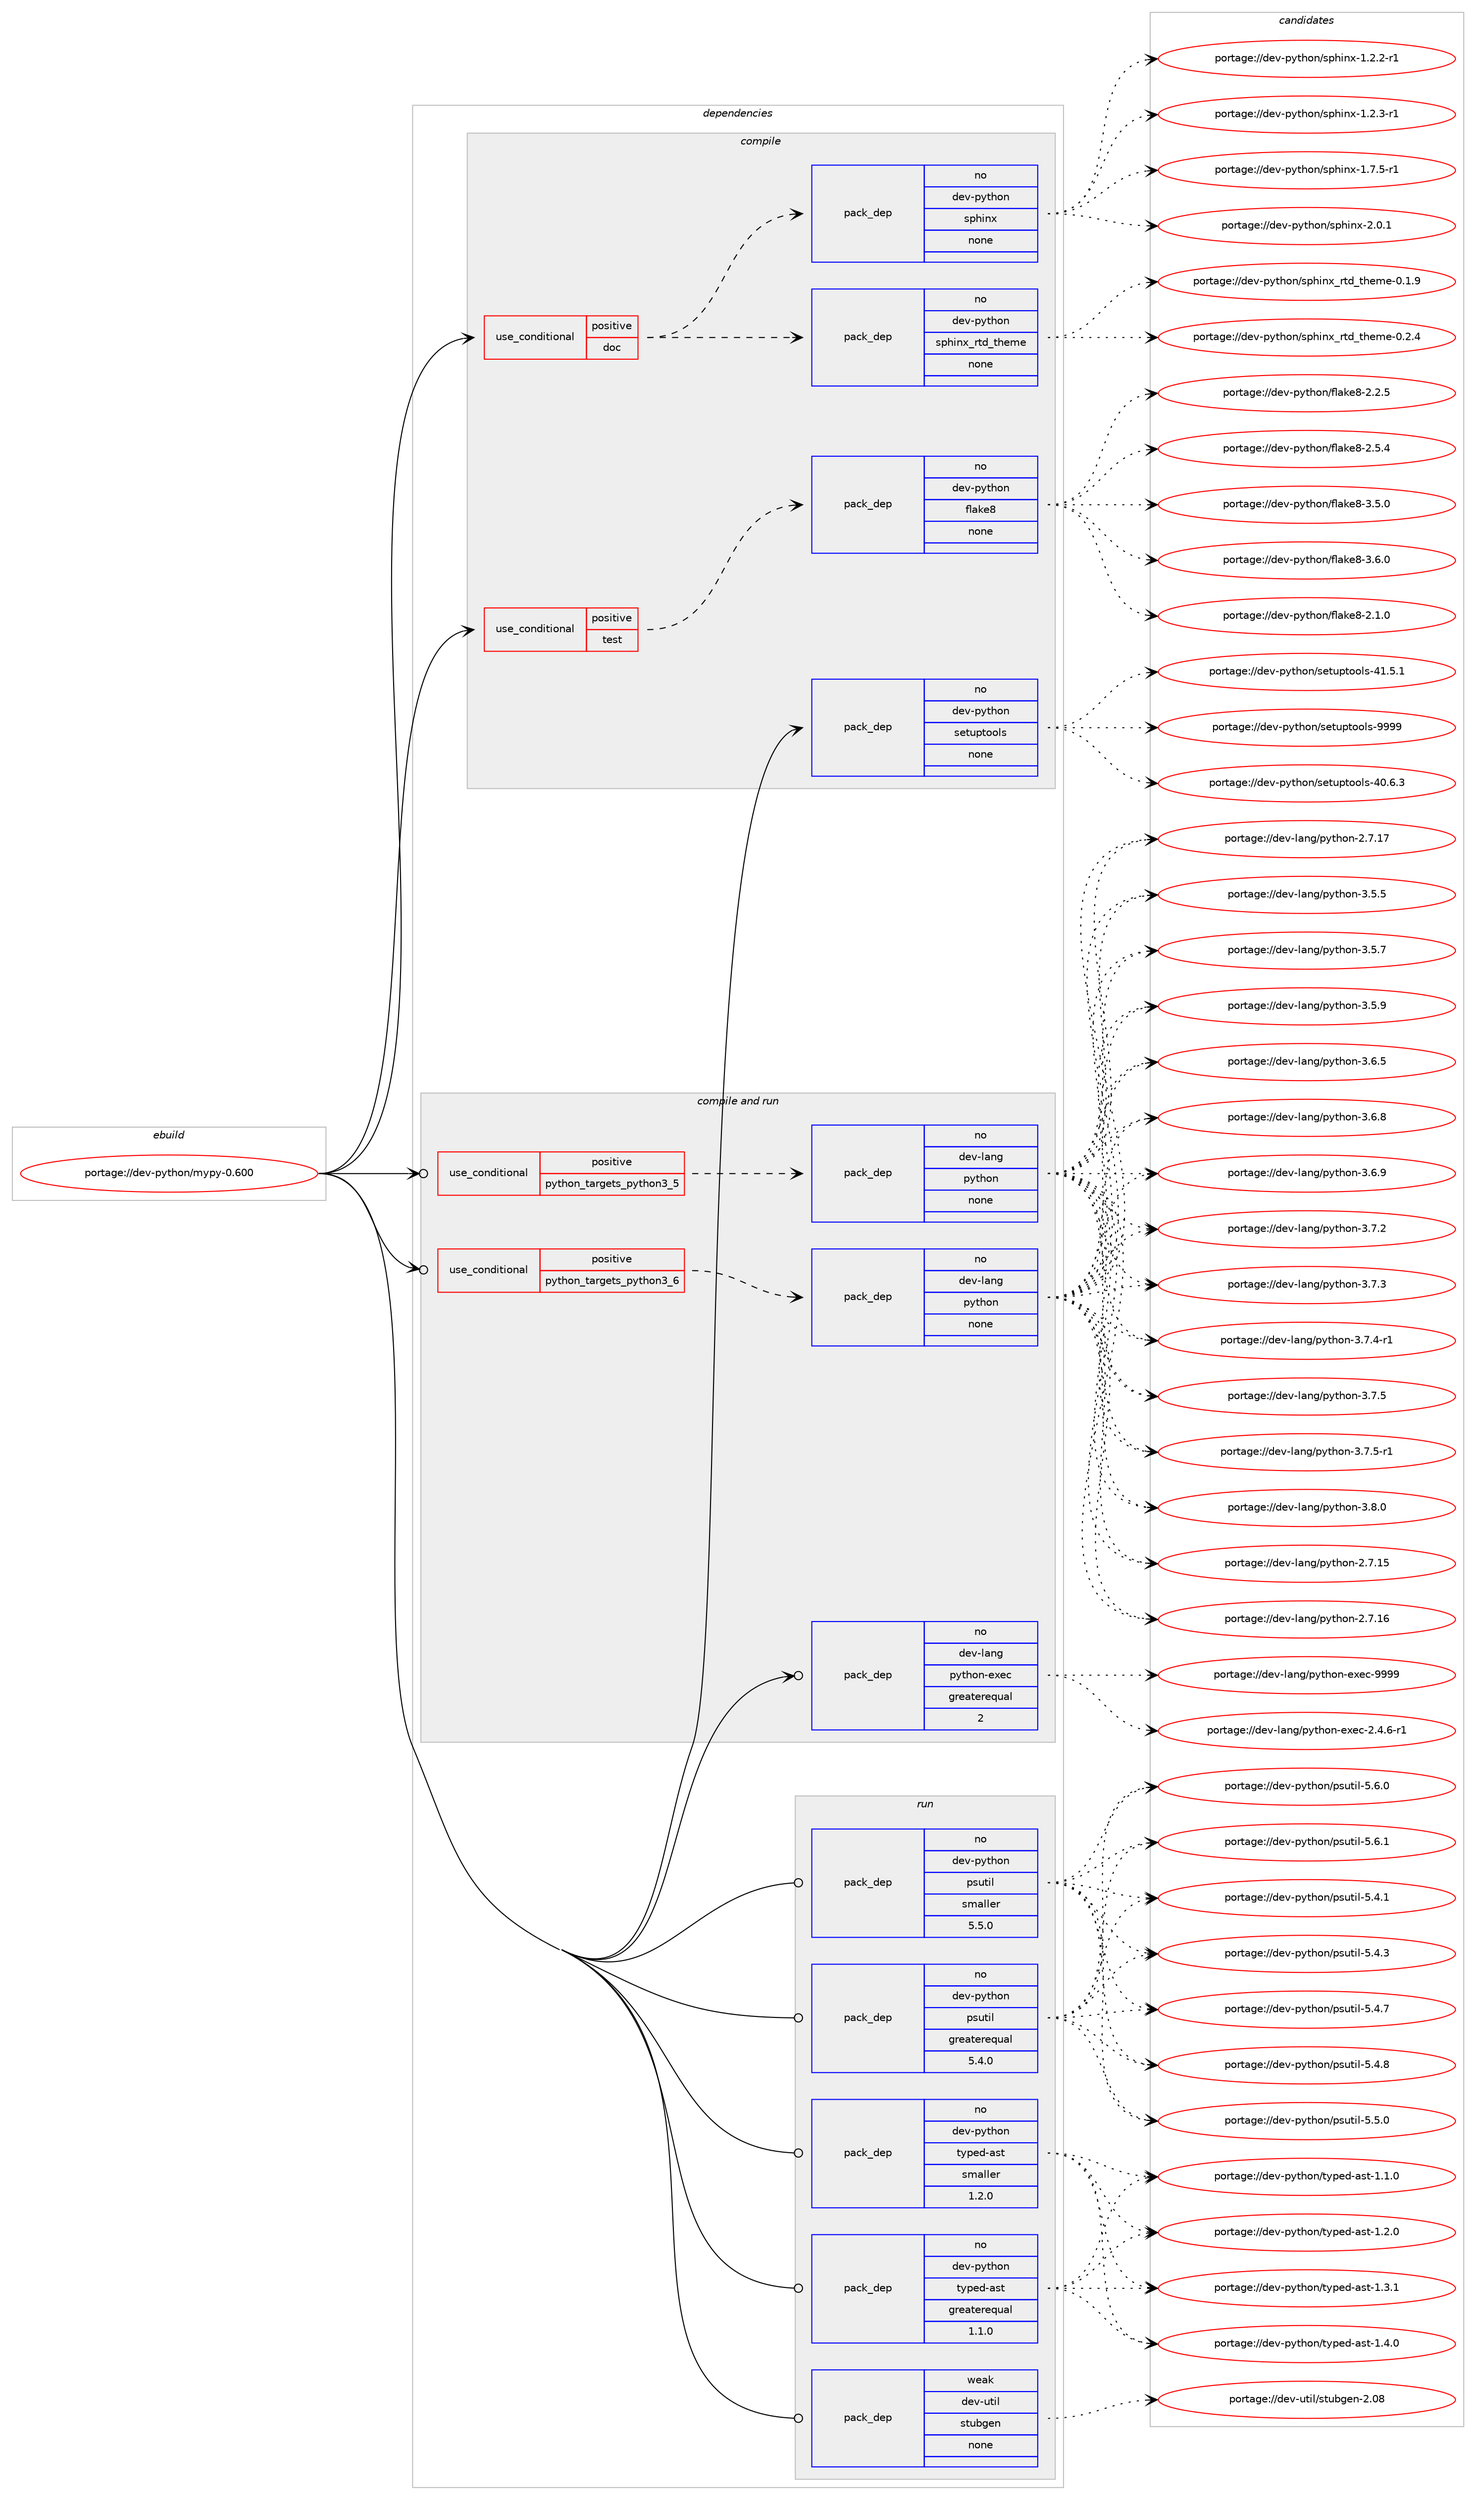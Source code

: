 digraph prolog {

# *************
# Graph options
# *************

newrank=true;
concentrate=true;
compound=true;
graph [rankdir=LR,fontname=Helvetica,fontsize=10,ranksep=1.5];#, ranksep=2.5, nodesep=0.2];
edge  [arrowhead=vee];
node  [fontname=Helvetica,fontsize=10];

# **********
# The ebuild
# **********

subgraph cluster_leftcol {
color=gray;
rank=same;
label=<<i>ebuild</i>>;
id [label="portage://dev-python/mypy-0.600", color=red, width=4, href="../dev-python/mypy-0.600.svg"];
}

# ****************
# The dependencies
# ****************

subgraph cluster_midcol {
color=gray;
label=<<i>dependencies</i>>;
subgraph cluster_compile {
fillcolor="#eeeeee";
style=filled;
label=<<i>compile</i>>;
subgraph cond32046 {
dependency150311 [label=<<TABLE BORDER="0" CELLBORDER="1" CELLSPACING="0" CELLPADDING="4"><TR><TD ROWSPAN="3" CELLPADDING="10">use_conditional</TD></TR><TR><TD>positive</TD></TR><TR><TD>doc</TD></TR></TABLE>>, shape=none, color=red];
subgraph pack114939 {
dependency150312 [label=<<TABLE BORDER="0" CELLBORDER="1" CELLSPACING="0" CELLPADDING="4" WIDTH="220"><TR><TD ROWSPAN="6" CELLPADDING="30">pack_dep</TD></TR><TR><TD WIDTH="110">no</TD></TR><TR><TD>dev-python</TD></TR><TR><TD>sphinx</TD></TR><TR><TD>none</TD></TR><TR><TD></TD></TR></TABLE>>, shape=none, color=blue];
}
dependency150311:e -> dependency150312:w [weight=20,style="dashed",arrowhead="vee"];
subgraph pack114940 {
dependency150313 [label=<<TABLE BORDER="0" CELLBORDER="1" CELLSPACING="0" CELLPADDING="4" WIDTH="220"><TR><TD ROWSPAN="6" CELLPADDING="30">pack_dep</TD></TR><TR><TD WIDTH="110">no</TD></TR><TR><TD>dev-python</TD></TR><TR><TD>sphinx_rtd_theme</TD></TR><TR><TD>none</TD></TR><TR><TD></TD></TR></TABLE>>, shape=none, color=blue];
}
dependency150311:e -> dependency150313:w [weight=20,style="dashed",arrowhead="vee"];
}
id:e -> dependency150311:w [weight=20,style="solid",arrowhead="vee"];
subgraph cond32047 {
dependency150314 [label=<<TABLE BORDER="0" CELLBORDER="1" CELLSPACING="0" CELLPADDING="4"><TR><TD ROWSPAN="3" CELLPADDING="10">use_conditional</TD></TR><TR><TD>positive</TD></TR><TR><TD>test</TD></TR></TABLE>>, shape=none, color=red];
subgraph pack114941 {
dependency150315 [label=<<TABLE BORDER="0" CELLBORDER="1" CELLSPACING="0" CELLPADDING="4" WIDTH="220"><TR><TD ROWSPAN="6" CELLPADDING="30">pack_dep</TD></TR><TR><TD WIDTH="110">no</TD></TR><TR><TD>dev-python</TD></TR><TR><TD>flake8</TD></TR><TR><TD>none</TD></TR><TR><TD></TD></TR></TABLE>>, shape=none, color=blue];
}
dependency150314:e -> dependency150315:w [weight=20,style="dashed",arrowhead="vee"];
}
id:e -> dependency150314:w [weight=20,style="solid",arrowhead="vee"];
subgraph pack114942 {
dependency150316 [label=<<TABLE BORDER="0" CELLBORDER="1" CELLSPACING="0" CELLPADDING="4" WIDTH="220"><TR><TD ROWSPAN="6" CELLPADDING="30">pack_dep</TD></TR><TR><TD WIDTH="110">no</TD></TR><TR><TD>dev-python</TD></TR><TR><TD>setuptools</TD></TR><TR><TD>none</TD></TR><TR><TD></TD></TR></TABLE>>, shape=none, color=blue];
}
id:e -> dependency150316:w [weight=20,style="solid",arrowhead="vee"];
}
subgraph cluster_compileandrun {
fillcolor="#eeeeee";
style=filled;
label=<<i>compile and run</i>>;
subgraph cond32048 {
dependency150317 [label=<<TABLE BORDER="0" CELLBORDER="1" CELLSPACING="0" CELLPADDING="4"><TR><TD ROWSPAN="3" CELLPADDING="10">use_conditional</TD></TR><TR><TD>positive</TD></TR><TR><TD>python_targets_python3_5</TD></TR></TABLE>>, shape=none, color=red];
subgraph pack114943 {
dependency150318 [label=<<TABLE BORDER="0" CELLBORDER="1" CELLSPACING="0" CELLPADDING="4" WIDTH="220"><TR><TD ROWSPAN="6" CELLPADDING="30">pack_dep</TD></TR><TR><TD WIDTH="110">no</TD></TR><TR><TD>dev-lang</TD></TR><TR><TD>python</TD></TR><TR><TD>none</TD></TR><TR><TD></TD></TR></TABLE>>, shape=none, color=blue];
}
dependency150317:e -> dependency150318:w [weight=20,style="dashed",arrowhead="vee"];
}
id:e -> dependency150317:w [weight=20,style="solid",arrowhead="odotvee"];
subgraph cond32049 {
dependency150319 [label=<<TABLE BORDER="0" CELLBORDER="1" CELLSPACING="0" CELLPADDING="4"><TR><TD ROWSPAN="3" CELLPADDING="10">use_conditional</TD></TR><TR><TD>positive</TD></TR><TR><TD>python_targets_python3_6</TD></TR></TABLE>>, shape=none, color=red];
subgraph pack114944 {
dependency150320 [label=<<TABLE BORDER="0" CELLBORDER="1" CELLSPACING="0" CELLPADDING="4" WIDTH="220"><TR><TD ROWSPAN="6" CELLPADDING="30">pack_dep</TD></TR><TR><TD WIDTH="110">no</TD></TR><TR><TD>dev-lang</TD></TR><TR><TD>python</TD></TR><TR><TD>none</TD></TR><TR><TD></TD></TR></TABLE>>, shape=none, color=blue];
}
dependency150319:e -> dependency150320:w [weight=20,style="dashed",arrowhead="vee"];
}
id:e -> dependency150319:w [weight=20,style="solid",arrowhead="odotvee"];
subgraph pack114945 {
dependency150321 [label=<<TABLE BORDER="0" CELLBORDER="1" CELLSPACING="0" CELLPADDING="4" WIDTH="220"><TR><TD ROWSPAN="6" CELLPADDING="30">pack_dep</TD></TR><TR><TD WIDTH="110">no</TD></TR><TR><TD>dev-lang</TD></TR><TR><TD>python-exec</TD></TR><TR><TD>greaterequal</TD></TR><TR><TD>2</TD></TR></TABLE>>, shape=none, color=blue];
}
id:e -> dependency150321:w [weight=20,style="solid",arrowhead="odotvee"];
}
subgraph cluster_run {
fillcolor="#eeeeee";
style=filled;
label=<<i>run</i>>;
subgraph pack114946 {
dependency150322 [label=<<TABLE BORDER="0" CELLBORDER="1" CELLSPACING="0" CELLPADDING="4" WIDTH="220"><TR><TD ROWSPAN="6" CELLPADDING="30">pack_dep</TD></TR><TR><TD WIDTH="110">no</TD></TR><TR><TD>dev-python</TD></TR><TR><TD>psutil</TD></TR><TR><TD>greaterequal</TD></TR><TR><TD>5.4.0</TD></TR></TABLE>>, shape=none, color=blue];
}
id:e -> dependency150322:w [weight=20,style="solid",arrowhead="odot"];
subgraph pack114947 {
dependency150323 [label=<<TABLE BORDER="0" CELLBORDER="1" CELLSPACING="0" CELLPADDING="4" WIDTH="220"><TR><TD ROWSPAN="6" CELLPADDING="30">pack_dep</TD></TR><TR><TD WIDTH="110">no</TD></TR><TR><TD>dev-python</TD></TR><TR><TD>psutil</TD></TR><TR><TD>smaller</TD></TR><TR><TD>5.5.0</TD></TR></TABLE>>, shape=none, color=blue];
}
id:e -> dependency150323:w [weight=20,style="solid",arrowhead="odot"];
subgraph pack114948 {
dependency150324 [label=<<TABLE BORDER="0" CELLBORDER="1" CELLSPACING="0" CELLPADDING="4" WIDTH="220"><TR><TD ROWSPAN="6" CELLPADDING="30">pack_dep</TD></TR><TR><TD WIDTH="110">no</TD></TR><TR><TD>dev-python</TD></TR><TR><TD>typed-ast</TD></TR><TR><TD>greaterequal</TD></TR><TR><TD>1.1.0</TD></TR></TABLE>>, shape=none, color=blue];
}
id:e -> dependency150324:w [weight=20,style="solid",arrowhead="odot"];
subgraph pack114949 {
dependency150325 [label=<<TABLE BORDER="0" CELLBORDER="1" CELLSPACING="0" CELLPADDING="4" WIDTH="220"><TR><TD ROWSPAN="6" CELLPADDING="30">pack_dep</TD></TR><TR><TD WIDTH="110">no</TD></TR><TR><TD>dev-python</TD></TR><TR><TD>typed-ast</TD></TR><TR><TD>smaller</TD></TR><TR><TD>1.2.0</TD></TR></TABLE>>, shape=none, color=blue];
}
id:e -> dependency150325:w [weight=20,style="solid",arrowhead="odot"];
subgraph pack114950 {
dependency150326 [label=<<TABLE BORDER="0" CELLBORDER="1" CELLSPACING="0" CELLPADDING="4" WIDTH="220"><TR><TD ROWSPAN="6" CELLPADDING="30">pack_dep</TD></TR><TR><TD WIDTH="110">weak</TD></TR><TR><TD>dev-util</TD></TR><TR><TD>stubgen</TD></TR><TR><TD>none</TD></TR><TR><TD></TD></TR></TABLE>>, shape=none, color=blue];
}
id:e -> dependency150326:w [weight=20,style="solid",arrowhead="odot"];
}
}

# **************
# The candidates
# **************

subgraph cluster_choices {
rank=same;
color=gray;
label=<<i>candidates</i>>;

subgraph choice114939 {
color=black;
nodesep=1;
choiceportage10010111845112121116104111110471151121041051101204549465046504511449 [label="portage://dev-python/sphinx-1.2.2-r1", color=red, width=4,href="../dev-python/sphinx-1.2.2-r1.svg"];
choiceportage10010111845112121116104111110471151121041051101204549465046514511449 [label="portage://dev-python/sphinx-1.2.3-r1", color=red, width=4,href="../dev-python/sphinx-1.2.3-r1.svg"];
choiceportage10010111845112121116104111110471151121041051101204549465546534511449 [label="portage://dev-python/sphinx-1.7.5-r1", color=red, width=4,href="../dev-python/sphinx-1.7.5-r1.svg"];
choiceportage1001011184511212111610411111047115112104105110120455046484649 [label="portage://dev-python/sphinx-2.0.1", color=red, width=4,href="../dev-python/sphinx-2.0.1.svg"];
dependency150312:e -> choiceportage10010111845112121116104111110471151121041051101204549465046504511449:w [style=dotted,weight="100"];
dependency150312:e -> choiceportage10010111845112121116104111110471151121041051101204549465046514511449:w [style=dotted,weight="100"];
dependency150312:e -> choiceportage10010111845112121116104111110471151121041051101204549465546534511449:w [style=dotted,weight="100"];
dependency150312:e -> choiceportage1001011184511212111610411111047115112104105110120455046484649:w [style=dotted,weight="100"];
}
subgraph choice114940 {
color=black;
nodesep=1;
choiceportage10010111845112121116104111110471151121041051101209511411610095116104101109101454846494657 [label="portage://dev-python/sphinx_rtd_theme-0.1.9", color=red, width=4,href="../dev-python/sphinx_rtd_theme-0.1.9.svg"];
choiceportage10010111845112121116104111110471151121041051101209511411610095116104101109101454846504652 [label="portage://dev-python/sphinx_rtd_theme-0.2.4", color=red, width=4,href="../dev-python/sphinx_rtd_theme-0.2.4.svg"];
dependency150313:e -> choiceportage10010111845112121116104111110471151121041051101209511411610095116104101109101454846494657:w [style=dotted,weight="100"];
dependency150313:e -> choiceportage10010111845112121116104111110471151121041051101209511411610095116104101109101454846504652:w [style=dotted,weight="100"];
}
subgraph choice114941 {
color=black;
nodesep=1;
choiceportage10010111845112121116104111110471021089710710156455046494648 [label="portage://dev-python/flake8-2.1.0", color=red, width=4,href="../dev-python/flake8-2.1.0.svg"];
choiceportage10010111845112121116104111110471021089710710156455046504653 [label="portage://dev-python/flake8-2.2.5", color=red, width=4,href="../dev-python/flake8-2.2.5.svg"];
choiceportage10010111845112121116104111110471021089710710156455046534652 [label="portage://dev-python/flake8-2.5.4", color=red, width=4,href="../dev-python/flake8-2.5.4.svg"];
choiceportage10010111845112121116104111110471021089710710156455146534648 [label="portage://dev-python/flake8-3.5.0", color=red, width=4,href="../dev-python/flake8-3.5.0.svg"];
choiceportage10010111845112121116104111110471021089710710156455146544648 [label="portage://dev-python/flake8-3.6.0", color=red, width=4,href="../dev-python/flake8-3.6.0.svg"];
dependency150315:e -> choiceportage10010111845112121116104111110471021089710710156455046494648:w [style=dotted,weight="100"];
dependency150315:e -> choiceportage10010111845112121116104111110471021089710710156455046504653:w [style=dotted,weight="100"];
dependency150315:e -> choiceportage10010111845112121116104111110471021089710710156455046534652:w [style=dotted,weight="100"];
dependency150315:e -> choiceportage10010111845112121116104111110471021089710710156455146534648:w [style=dotted,weight="100"];
dependency150315:e -> choiceportage10010111845112121116104111110471021089710710156455146544648:w [style=dotted,weight="100"];
}
subgraph choice114942 {
color=black;
nodesep=1;
choiceportage100101118451121211161041111104711510111611711211611111110811545524846544651 [label="portage://dev-python/setuptools-40.6.3", color=red, width=4,href="../dev-python/setuptools-40.6.3.svg"];
choiceportage100101118451121211161041111104711510111611711211611111110811545524946534649 [label="portage://dev-python/setuptools-41.5.1", color=red, width=4,href="../dev-python/setuptools-41.5.1.svg"];
choiceportage10010111845112121116104111110471151011161171121161111111081154557575757 [label="portage://dev-python/setuptools-9999", color=red, width=4,href="../dev-python/setuptools-9999.svg"];
dependency150316:e -> choiceportage100101118451121211161041111104711510111611711211611111110811545524846544651:w [style=dotted,weight="100"];
dependency150316:e -> choiceportage100101118451121211161041111104711510111611711211611111110811545524946534649:w [style=dotted,weight="100"];
dependency150316:e -> choiceportage10010111845112121116104111110471151011161171121161111111081154557575757:w [style=dotted,weight="100"];
}
subgraph choice114943 {
color=black;
nodesep=1;
choiceportage10010111845108971101034711212111610411111045504655464953 [label="portage://dev-lang/python-2.7.15", color=red, width=4,href="../dev-lang/python-2.7.15.svg"];
choiceportage10010111845108971101034711212111610411111045504655464954 [label="portage://dev-lang/python-2.7.16", color=red, width=4,href="../dev-lang/python-2.7.16.svg"];
choiceportage10010111845108971101034711212111610411111045504655464955 [label="portage://dev-lang/python-2.7.17", color=red, width=4,href="../dev-lang/python-2.7.17.svg"];
choiceportage100101118451089711010347112121116104111110455146534653 [label="portage://dev-lang/python-3.5.5", color=red, width=4,href="../dev-lang/python-3.5.5.svg"];
choiceportage100101118451089711010347112121116104111110455146534655 [label="portage://dev-lang/python-3.5.7", color=red, width=4,href="../dev-lang/python-3.5.7.svg"];
choiceportage100101118451089711010347112121116104111110455146534657 [label="portage://dev-lang/python-3.5.9", color=red, width=4,href="../dev-lang/python-3.5.9.svg"];
choiceportage100101118451089711010347112121116104111110455146544653 [label="portage://dev-lang/python-3.6.5", color=red, width=4,href="../dev-lang/python-3.6.5.svg"];
choiceportage100101118451089711010347112121116104111110455146544656 [label="portage://dev-lang/python-3.6.8", color=red, width=4,href="../dev-lang/python-3.6.8.svg"];
choiceportage100101118451089711010347112121116104111110455146544657 [label="portage://dev-lang/python-3.6.9", color=red, width=4,href="../dev-lang/python-3.6.9.svg"];
choiceportage100101118451089711010347112121116104111110455146554650 [label="portage://dev-lang/python-3.7.2", color=red, width=4,href="../dev-lang/python-3.7.2.svg"];
choiceportage100101118451089711010347112121116104111110455146554651 [label="portage://dev-lang/python-3.7.3", color=red, width=4,href="../dev-lang/python-3.7.3.svg"];
choiceportage1001011184510897110103471121211161041111104551465546524511449 [label="portage://dev-lang/python-3.7.4-r1", color=red, width=4,href="../dev-lang/python-3.7.4-r1.svg"];
choiceportage100101118451089711010347112121116104111110455146554653 [label="portage://dev-lang/python-3.7.5", color=red, width=4,href="../dev-lang/python-3.7.5.svg"];
choiceportage1001011184510897110103471121211161041111104551465546534511449 [label="portage://dev-lang/python-3.7.5-r1", color=red, width=4,href="../dev-lang/python-3.7.5-r1.svg"];
choiceportage100101118451089711010347112121116104111110455146564648 [label="portage://dev-lang/python-3.8.0", color=red, width=4,href="../dev-lang/python-3.8.0.svg"];
dependency150318:e -> choiceportage10010111845108971101034711212111610411111045504655464953:w [style=dotted,weight="100"];
dependency150318:e -> choiceportage10010111845108971101034711212111610411111045504655464954:w [style=dotted,weight="100"];
dependency150318:e -> choiceportage10010111845108971101034711212111610411111045504655464955:w [style=dotted,weight="100"];
dependency150318:e -> choiceportage100101118451089711010347112121116104111110455146534653:w [style=dotted,weight="100"];
dependency150318:e -> choiceportage100101118451089711010347112121116104111110455146534655:w [style=dotted,weight="100"];
dependency150318:e -> choiceportage100101118451089711010347112121116104111110455146534657:w [style=dotted,weight="100"];
dependency150318:e -> choiceportage100101118451089711010347112121116104111110455146544653:w [style=dotted,weight="100"];
dependency150318:e -> choiceportage100101118451089711010347112121116104111110455146544656:w [style=dotted,weight="100"];
dependency150318:e -> choiceportage100101118451089711010347112121116104111110455146544657:w [style=dotted,weight="100"];
dependency150318:e -> choiceportage100101118451089711010347112121116104111110455146554650:w [style=dotted,weight="100"];
dependency150318:e -> choiceportage100101118451089711010347112121116104111110455146554651:w [style=dotted,weight="100"];
dependency150318:e -> choiceportage1001011184510897110103471121211161041111104551465546524511449:w [style=dotted,weight="100"];
dependency150318:e -> choiceportage100101118451089711010347112121116104111110455146554653:w [style=dotted,weight="100"];
dependency150318:e -> choiceportage1001011184510897110103471121211161041111104551465546534511449:w [style=dotted,weight="100"];
dependency150318:e -> choiceportage100101118451089711010347112121116104111110455146564648:w [style=dotted,weight="100"];
}
subgraph choice114944 {
color=black;
nodesep=1;
choiceportage10010111845108971101034711212111610411111045504655464953 [label="portage://dev-lang/python-2.7.15", color=red, width=4,href="../dev-lang/python-2.7.15.svg"];
choiceportage10010111845108971101034711212111610411111045504655464954 [label="portage://dev-lang/python-2.7.16", color=red, width=4,href="../dev-lang/python-2.7.16.svg"];
choiceportage10010111845108971101034711212111610411111045504655464955 [label="portage://dev-lang/python-2.7.17", color=red, width=4,href="../dev-lang/python-2.7.17.svg"];
choiceportage100101118451089711010347112121116104111110455146534653 [label="portage://dev-lang/python-3.5.5", color=red, width=4,href="../dev-lang/python-3.5.5.svg"];
choiceportage100101118451089711010347112121116104111110455146534655 [label="portage://dev-lang/python-3.5.7", color=red, width=4,href="../dev-lang/python-3.5.7.svg"];
choiceportage100101118451089711010347112121116104111110455146534657 [label="portage://dev-lang/python-3.5.9", color=red, width=4,href="../dev-lang/python-3.5.9.svg"];
choiceportage100101118451089711010347112121116104111110455146544653 [label="portage://dev-lang/python-3.6.5", color=red, width=4,href="../dev-lang/python-3.6.5.svg"];
choiceportage100101118451089711010347112121116104111110455146544656 [label="portage://dev-lang/python-3.6.8", color=red, width=4,href="../dev-lang/python-3.6.8.svg"];
choiceportage100101118451089711010347112121116104111110455146544657 [label="portage://dev-lang/python-3.6.9", color=red, width=4,href="../dev-lang/python-3.6.9.svg"];
choiceportage100101118451089711010347112121116104111110455146554650 [label="portage://dev-lang/python-3.7.2", color=red, width=4,href="../dev-lang/python-3.7.2.svg"];
choiceportage100101118451089711010347112121116104111110455146554651 [label="portage://dev-lang/python-3.7.3", color=red, width=4,href="../dev-lang/python-3.7.3.svg"];
choiceportage1001011184510897110103471121211161041111104551465546524511449 [label="portage://dev-lang/python-3.7.4-r1", color=red, width=4,href="../dev-lang/python-3.7.4-r1.svg"];
choiceportage100101118451089711010347112121116104111110455146554653 [label="portage://dev-lang/python-3.7.5", color=red, width=4,href="../dev-lang/python-3.7.5.svg"];
choiceportage1001011184510897110103471121211161041111104551465546534511449 [label="portage://dev-lang/python-3.7.5-r1", color=red, width=4,href="../dev-lang/python-3.7.5-r1.svg"];
choiceportage100101118451089711010347112121116104111110455146564648 [label="portage://dev-lang/python-3.8.0", color=red, width=4,href="../dev-lang/python-3.8.0.svg"];
dependency150320:e -> choiceportage10010111845108971101034711212111610411111045504655464953:w [style=dotted,weight="100"];
dependency150320:e -> choiceportage10010111845108971101034711212111610411111045504655464954:w [style=dotted,weight="100"];
dependency150320:e -> choiceportage10010111845108971101034711212111610411111045504655464955:w [style=dotted,weight="100"];
dependency150320:e -> choiceportage100101118451089711010347112121116104111110455146534653:w [style=dotted,weight="100"];
dependency150320:e -> choiceportage100101118451089711010347112121116104111110455146534655:w [style=dotted,weight="100"];
dependency150320:e -> choiceportage100101118451089711010347112121116104111110455146534657:w [style=dotted,weight="100"];
dependency150320:e -> choiceportage100101118451089711010347112121116104111110455146544653:w [style=dotted,weight="100"];
dependency150320:e -> choiceportage100101118451089711010347112121116104111110455146544656:w [style=dotted,weight="100"];
dependency150320:e -> choiceportage100101118451089711010347112121116104111110455146544657:w [style=dotted,weight="100"];
dependency150320:e -> choiceportage100101118451089711010347112121116104111110455146554650:w [style=dotted,weight="100"];
dependency150320:e -> choiceportage100101118451089711010347112121116104111110455146554651:w [style=dotted,weight="100"];
dependency150320:e -> choiceportage1001011184510897110103471121211161041111104551465546524511449:w [style=dotted,weight="100"];
dependency150320:e -> choiceportage100101118451089711010347112121116104111110455146554653:w [style=dotted,weight="100"];
dependency150320:e -> choiceportage1001011184510897110103471121211161041111104551465546534511449:w [style=dotted,weight="100"];
dependency150320:e -> choiceportage100101118451089711010347112121116104111110455146564648:w [style=dotted,weight="100"];
}
subgraph choice114945 {
color=black;
nodesep=1;
choiceportage10010111845108971101034711212111610411111045101120101994550465246544511449 [label="portage://dev-lang/python-exec-2.4.6-r1", color=red, width=4,href="../dev-lang/python-exec-2.4.6-r1.svg"];
choiceportage10010111845108971101034711212111610411111045101120101994557575757 [label="portage://dev-lang/python-exec-9999", color=red, width=4,href="../dev-lang/python-exec-9999.svg"];
dependency150321:e -> choiceportage10010111845108971101034711212111610411111045101120101994550465246544511449:w [style=dotted,weight="100"];
dependency150321:e -> choiceportage10010111845108971101034711212111610411111045101120101994557575757:w [style=dotted,weight="100"];
}
subgraph choice114946 {
color=black;
nodesep=1;
choiceportage1001011184511212111610411111047112115117116105108455346524649 [label="portage://dev-python/psutil-5.4.1", color=red, width=4,href="../dev-python/psutil-5.4.1.svg"];
choiceportage1001011184511212111610411111047112115117116105108455346524651 [label="portage://dev-python/psutil-5.4.3", color=red, width=4,href="../dev-python/psutil-5.4.3.svg"];
choiceportage1001011184511212111610411111047112115117116105108455346524655 [label="portage://dev-python/psutil-5.4.7", color=red, width=4,href="../dev-python/psutil-5.4.7.svg"];
choiceportage1001011184511212111610411111047112115117116105108455346524656 [label="portage://dev-python/psutil-5.4.8", color=red, width=4,href="../dev-python/psutil-5.4.8.svg"];
choiceportage1001011184511212111610411111047112115117116105108455346534648 [label="portage://dev-python/psutil-5.5.0", color=red, width=4,href="../dev-python/psutil-5.5.0.svg"];
choiceportage1001011184511212111610411111047112115117116105108455346544648 [label="portage://dev-python/psutil-5.6.0", color=red, width=4,href="../dev-python/psutil-5.6.0.svg"];
choiceportage1001011184511212111610411111047112115117116105108455346544649 [label="portage://dev-python/psutil-5.6.1", color=red, width=4,href="../dev-python/psutil-5.6.1.svg"];
dependency150322:e -> choiceportage1001011184511212111610411111047112115117116105108455346524649:w [style=dotted,weight="100"];
dependency150322:e -> choiceportage1001011184511212111610411111047112115117116105108455346524651:w [style=dotted,weight="100"];
dependency150322:e -> choiceportage1001011184511212111610411111047112115117116105108455346524655:w [style=dotted,weight="100"];
dependency150322:e -> choiceportage1001011184511212111610411111047112115117116105108455346524656:w [style=dotted,weight="100"];
dependency150322:e -> choiceportage1001011184511212111610411111047112115117116105108455346534648:w [style=dotted,weight="100"];
dependency150322:e -> choiceportage1001011184511212111610411111047112115117116105108455346544648:w [style=dotted,weight="100"];
dependency150322:e -> choiceportage1001011184511212111610411111047112115117116105108455346544649:w [style=dotted,weight="100"];
}
subgraph choice114947 {
color=black;
nodesep=1;
choiceportage1001011184511212111610411111047112115117116105108455346524649 [label="portage://dev-python/psutil-5.4.1", color=red, width=4,href="../dev-python/psutil-5.4.1.svg"];
choiceportage1001011184511212111610411111047112115117116105108455346524651 [label="portage://dev-python/psutil-5.4.3", color=red, width=4,href="../dev-python/psutil-5.4.3.svg"];
choiceportage1001011184511212111610411111047112115117116105108455346524655 [label="portage://dev-python/psutil-5.4.7", color=red, width=4,href="../dev-python/psutil-5.4.7.svg"];
choiceportage1001011184511212111610411111047112115117116105108455346524656 [label="portage://dev-python/psutil-5.4.8", color=red, width=4,href="../dev-python/psutil-5.4.8.svg"];
choiceportage1001011184511212111610411111047112115117116105108455346534648 [label="portage://dev-python/psutil-5.5.0", color=red, width=4,href="../dev-python/psutil-5.5.0.svg"];
choiceportage1001011184511212111610411111047112115117116105108455346544648 [label="portage://dev-python/psutil-5.6.0", color=red, width=4,href="../dev-python/psutil-5.6.0.svg"];
choiceportage1001011184511212111610411111047112115117116105108455346544649 [label="portage://dev-python/psutil-5.6.1", color=red, width=4,href="../dev-python/psutil-5.6.1.svg"];
dependency150323:e -> choiceportage1001011184511212111610411111047112115117116105108455346524649:w [style=dotted,weight="100"];
dependency150323:e -> choiceportage1001011184511212111610411111047112115117116105108455346524651:w [style=dotted,weight="100"];
dependency150323:e -> choiceportage1001011184511212111610411111047112115117116105108455346524655:w [style=dotted,weight="100"];
dependency150323:e -> choiceportage1001011184511212111610411111047112115117116105108455346524656:w [style=dotted,weight="100"];
dependency150323:e -> choiceportage1001011184511212111610411111047112115117116105108455346534648:w [style=dotted,weight="100"];
dependency150323:e -> choiceportage1001011184511212111610411111047112115117116105108455346544648:w [style=dotted,weight="100"];
dependency150323:e -> choiceportage1001011184511212111610411111047112115117116105108455346544649:w [style=dotted,weight="100"];
}
subgraph choice114948 {
color=black;
nodesep=1;
choiceportage10010111845112121116104111110471161211121011004597115116454946494648 [label="portage://dev-python/typed-ast-1.1.0", color=red, width=4,href="../dev-python/typed-ast-1.1.0.svg"];
choiceportage10010111845112121116104111110471161211121011004597115116454946504648 [label="portage://dev-python/typed-ast-1.2.0", color=red, width=4,href="../dev-python/typed-ast-1.2.0.svg"];
choiceportage10010111845112121116104111110471161211121011004597115116454946514649 [label="portage://dev-python/typed-ast-1.3.1", color=red, width=4,href="../dev-python/typed-ast-1.3.1.svg"];
choiceportage10010111845112121116104111110471161211121011004597115116454946524648 [label="portage://dev-python/typed-ast-1.4.0", color=red, width=4,href="../dev-python/typed-ast-1.4.0.svg"];
dependency150324:e -> choiceportage10010111845112121116104111110471161211121011004597115116454946494648:w [style=dotted,weight="100"];
dependency150324:e -> choiceportage10010111845112121116104111110471161211121011004597115116454946504648:w [style=dotted,weight="100"];
dependency150324:e -> choiceportage10010111845112121116104111110471161211121011004597115116454946514649:w [style=dotted,weight="100"];
dependency150324:e -> choiceportage10010111845112121116104111110471161211121011004597115116454946524648:w [style=dotted,weight="100"];
}
subgraph choice114949 {
color=black;
nodesep=1;
choiceportage10010111845112121116104111110471161211121011004597115116454946494648 [label="portage://dev-python/typed-ast-1.1.0", color=red, width=4,href="../dev-python/typed-ast-1.1.0.svg"];
choiceportage10010111845112121116104111110471161211121011004597115116454946504648 [label="portage://dev-python/typed-ast-1.2.0", color=red, width=4,href="../dev-python/typed-ast-1.2.0.svg"];
choiceportage10010111845112121116104111110471161211121011004597115116454946514649 [label="portage://dev-python/typed-ast-1.3.1", color=red, width=4,href="../dev-python/typed-ast-1.3.1.svg"];
choiceportage10010111845112121116104111110471161211121011004597115116454946524648 [label="portage://dev-python/typed-ast-1.4.0", color=red, width=4,href="../dev-python/typed-ast-1.4.0.svg"];
dependency150325:e -> choiceportage10010111845112121116104111110471161211121011004597115116454946494648:w [style=dotted,weight="100"];
dependency150325:e -> choiceportage10010111845112121116104111110471161211121011004597115116454946504648:w [style=dotted,weight="100"];
dependency150325:e -> choiceportage10010111845112121116104111110471161211121011004597115116454946514649:w [style=dotted,weight="100"];
dependency150325:e -> choiceportage10010111845112121116104111110471161211121011004597115116454946524648:w [style=dotted,weight="100"];
}
subgraph choice114950 {
color=black;
nodesep=1;
choiceportage1001011184511711610510847115116117981031011104550464856 [label="portage://dev-util/stubgen-2.08", color=red, width=4,href="../dev-util/stubgen-2.08.svg"];
dependency150326:e -> choiceportage1001011184511711610510847115116117981031011104550464856:w [style=dotted,weight="100"];
}
}

}
